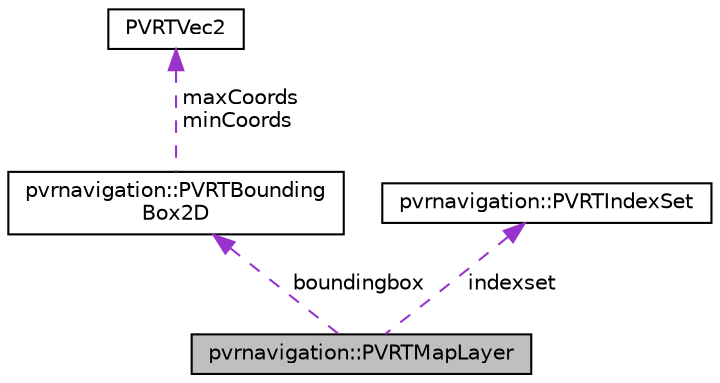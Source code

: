 digraph "pvrnavigation::PVRTMapLayer"
{
  edge [fontname="Helvetica",fontsize="10",labelfontname="Helvetica",labelfontsize="10"];
  node [fontname="Helvetica",fontsize="10",shape=record];
  Node1 [label="pvrnavigation::PVRTMapLayer",height=0.2,width=0.4,color="black", fillcolor="grey75", style="filled", fontcolor="black"];
  Node2 -> Node1 [dir="back",color="darkorchid3",fontsize="10",style="dashed",label=" boundingbox" ];
  Node2 [label="pvrnavigation::PVRTBounding\lBox2D",height=0.2,width=0.4,color="black", fillcolor="white", style="filled",URL="$structpvrnavigation_1_1_p_v_r_t_bounding_box2_d.html"];
  Node3 -> Node2 [dir="back",color="darkorchid3",fontsize="10",style="dashed",label=" maxCoords\nminCoords" ];
  Node3 [label="PVRTVec2",height=0.2,width=0.4,color="black", fillcolor="white", style="filled",URL="$struct_p_v_r_t_vec2.html",tooltip="2 component vector "];
  Node4 -> Node1 [dir="back",color="darkorchid3",fontsize="10",style="dashed",label=" indexset" ];
  Node4 [label="pvrnavigation::PVRTIndexSet",height=0.2,width=0.4,color="black", fillcolor="white", style="filled",URL="$structpvrnavigation_1_1_p_v_r_t_index_set.html"];
}

